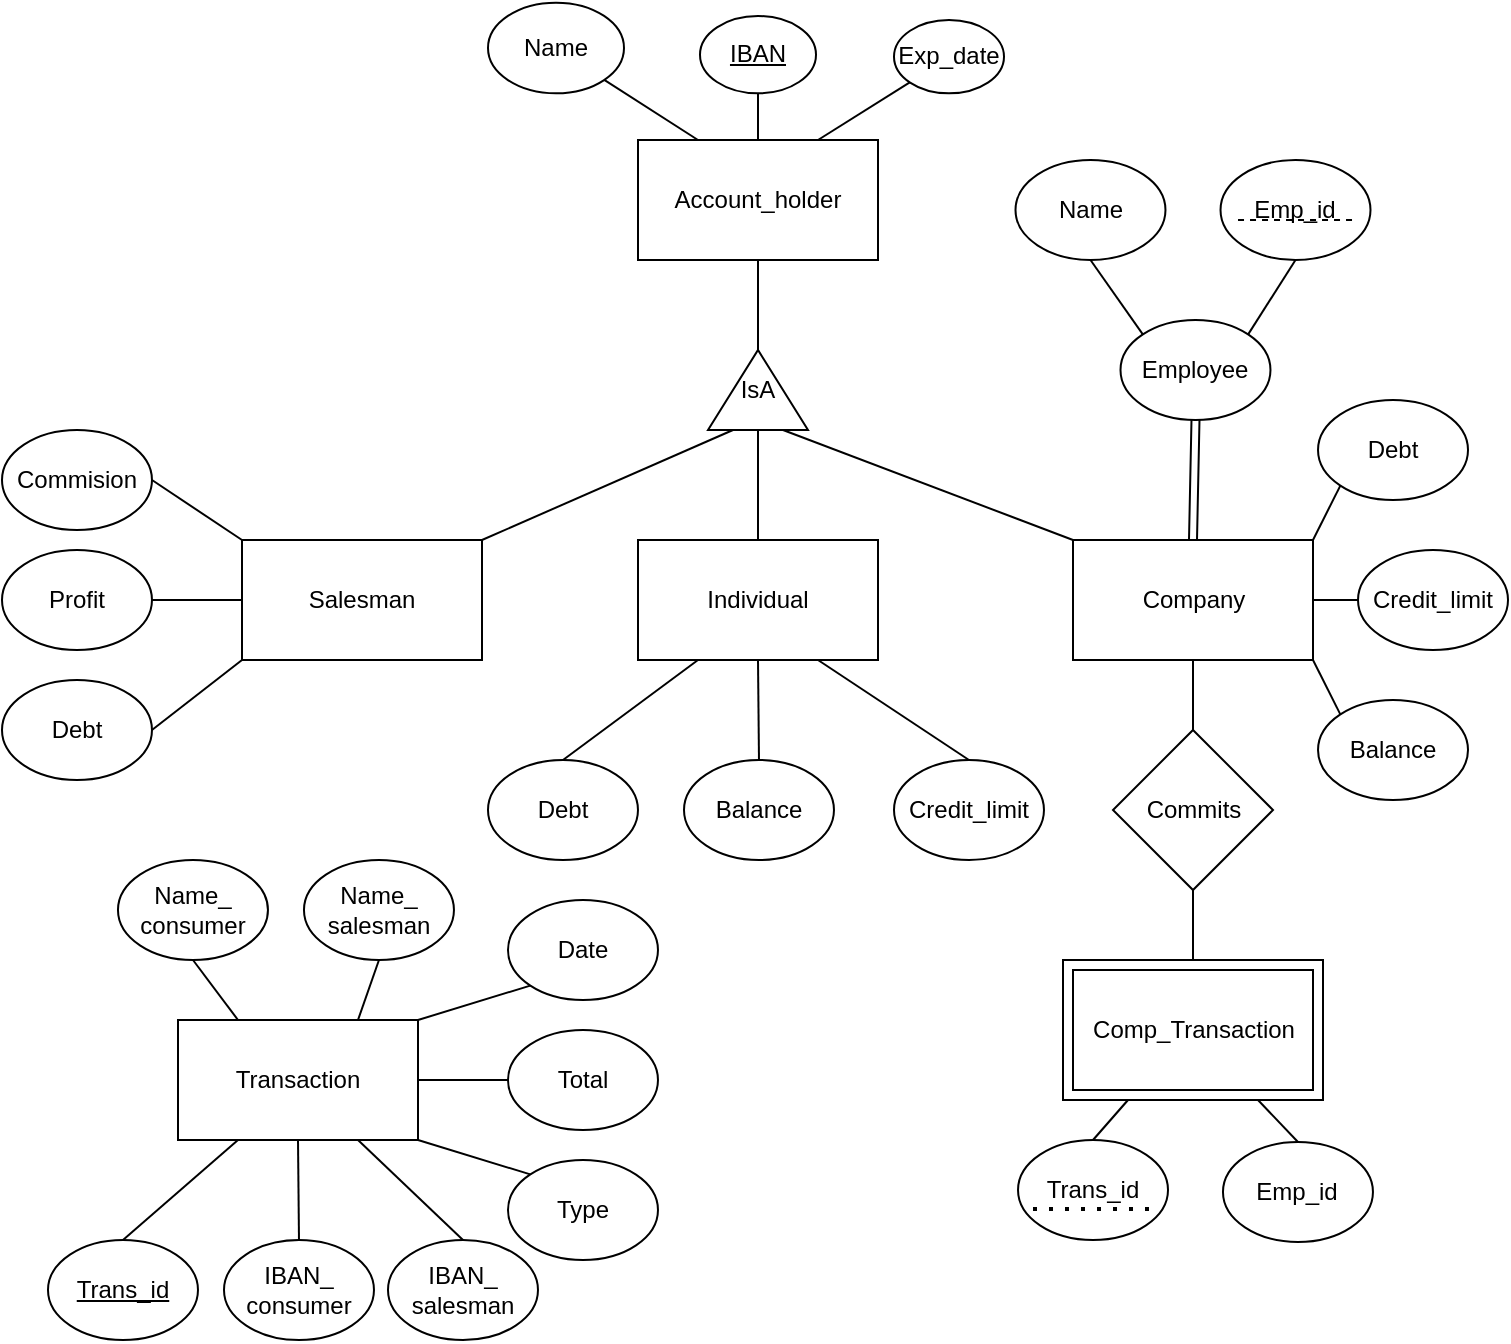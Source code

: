 <mxfile version="15.9.6" type="device"><diagram id="R2lEEEUBdFMjLlhIrx00" name="Page-1"><mxGraphModel dx="1436" dy="577" grid="1" gridSize="10" guides="1" tooltips="1" connect="1" arrows="1" fold="1" page="1" pageScale="1" pageWidth="850" pageHeight="1100" math="0" shadow="0" extFonts="Permanent Marker^https://fonts.googleapis.com/css?family=Permanent+Marker"><root><mxCell id="0"/><mxCell id="1" parent="0"/><mxCell id="X9oLBMsq0LQV78e3MIRP-1" value="Account_holder" style="rounded=0;whiteSpace=wrap;html=1;" parent="1" vertex="1"><mxGeometry x="365" y="90" width="120" height="60" as="geometry"/></mxCell><mxCell id="X9oLBMsq0LQV78e3MIRP-2" value="Salesman" style="rounded=0;whiteSpace=wrap;html=1;" parent="1" vertex="1"><mxGeometry x="167" y="290" width="120" height="60" as="geometry"/></mxCell><mxCell id="X9oLBMsq0LQV78e3MIRP-3" value="Individual" style="rounded=0;whiteSpace=wrap;html=1;" parent="1" vertex="1"><mxGeometry x="365" y="290" width="120" height="60" as="geometry"/></mxCell><mxCell id="X9oLBMsq0LQV78e3MIRP-4" value="Company" style="rounded=0;whiteSpace=wrap;html=1;" parent="1" vertex="1"><mxGeometry x="582.5" y="290" width="120" height="60" as="geometry"/></mxCell><mxCell id="X9oLBMsq0LQV78e3MIRP-11" style="edgeStyle=none;rounded=0;orthogonalLoop=1;jettySize=auto;html=1;exitX=0;exitY=0.25;exitDx=0;exitDy=0;entryX=1;entryY=0;entryDx=0;entryDy=0;endArrow=none;endFill=0;" parent="1" source="X9oLBMsq0LQV78e3MIRP-10" target="X9oLBMsq0LQV78e3MIRP-2" edge="1"><mxGeometry relative="1" as="geometry"/></mxCell><mxCell id="X9oLBMsq0LQV78e3MIRP-12" style="edgeStyle=none;rounded=0;orthogonalLoop=1;jettySize=auto;html=1;exitX=0;exitY=0.5;exitDx=0;exitDy=0;entryX=0.5;entryY=0;entryDx=0;entryDy=0;endArrow=none;endFill=0;" parent="1" source="X9oLBMsq0LQV78e3MIRP-10" target="X9oLBMsq0LQV78e3MIRP-3" edge="1"><mxGeometry relative="1" as="geometry"/></mxCell><mxCell id="X9oLBMsq0LQV78e3MIRP-13" style="edgeStyle=none;rounded=0;orthogonalLoop=1;jettySize=auto;html=1;exitX=0;exitY=0.75;exitDx=0;exitDy=0;entryX=0;entryY=0;entryDx=0;entryDy=0;endArrow=none;endFill=0;" parent="1" source="X9oLBMsq0LQV78e3MIRP-10" target="X9oLBMsq0LQV78e3MIRP-4" edge="1"><mxGeometry relative="1" as="geometry"/></mxCell><mxCell id="X9oLBMsq0LQV78e3MIRP-14" style="edgeStyle=none;rounded=0;orthogonalLoop=1;jettySize=auto;html=1;exitX=1;exitY=0.5;exitDx=0;exitDy=0;endArrow=none;endFill=0;entryX=0.5;entryY=1;entryDx=0;entryDy=0;" parent="1" source="X9oLBMsq0LQV78e3MIRP-10" target="X9oLBMsq0LQV78e3MIRP-1" edge="1"><mxGeometry relative="1" as="geometry"><mxPoint x="435" y="160" as="targetPoint"/></mxGeometry></mxCell><mxCell id="X9oLBMsq0LQV78e3MIRP-10" value="IsA" style="triangle;whiteSpace=wrap;html=1;rotation=0;direction=north;" parent="1" vertex="1"><mxGeometry x="400" y="195" width="50" height="40" as="geometry"/></mxCell><mxCell id="X9oLBMsq0LQV78e3MIRP-19" style="edgeStyle=none;rounded=0;orthogonalLoop=1;jettySize=auto;html=1;exitX=1;exitY=1;exitDx=0;exitDy=0;entryX=0.25;entryY=0;entryDx=0;entryDy=0;endArrow=none;endFill=0;" parent="1" source="X9oLBMsq0LQV78e3MIRP-16" target="X9oLBMsq0LQV78e3MIRP-1" edge="1"><mxGeometry relative="1" as="geometry"/></mxCell><mxCell id="X9oLBMsq0LQV78e3MIRP-16" value="Name" style="ellipse;whiteSpace=wrap;html=1;" parent="1" vertex="1"><mxGeometry x="290" y="21.33" width="68" height="45.34" as="geometry"/></mxCell><mxCell id="X9oLBMsq0LQV78e3MIRP-21" style="edgeStyle=none;rounded=0;orthogonalLoop=1;jettySize=auto;html=1;exitX=0;exitY=1;exitDx=0;exitDy=0;entryX=0.75;entryY=0;entryDx=0;entryDy=0;endArrow=none;endFill=0;" parent="1" source="X9oLBMsq0LQV78e3MIRP-17" target="X9oLBMsq0LQV78e3MIRP-1" edge="1"><mxGeometry relative="1" as="geometry"/></mxCell><mxCell id="X9oLBMsq0LQV78e3MIRP-17" value="Exp_date" style="ellipse;whiteSpace=wrap;html=1;" parent="1" vertex="1"><mxGeometry x="493" y="30" width="55" height="36.67" as="geometry"/></mxCell><mxCell id="X9oLBMsq0LQV78e3MIRP-20" style="edgeStyle=none;rounded=0;orthogonalLoop=1;jettySize=auto;html=1;exitX=0.5;exitY=1;exitDx=0;exitDy=0;entryX=0.5;entryY=0;entryDx=0;entryDy=0;endArrow=none;endFill=0;" parent="1" source="X9oLBMsq0LQV78e3MIRP-18" target="X9oLBMsq0LQV78e3MIRP-1" edge="1"><mxGeometry relative="1" as="geometry"/></mxCell><mxCell id="X9oLBMsq0LQV78e3MIRP-18" value="&lt;u&gt;IBAN&lt;/u&gt;" style="ellipse;whiteSpace=wrap;html=1;" parent="1" vertex="1"><mxGeometry x="396" y="28" width="58" height="38.67" as="geometry"/></mxCell><mxCell id="X9oLBMsq0LQV78e3MIRP-42" style="edgeStyle=none;rounded=0;orthogonalLoop=1;jettySize=auto;html=1;exitX=1;exitY=0.5;exitDx=0;exitDy=0;entryX=0;entryY=0;entryDx=0;entryDy=0;endArrow=none;endFill=0;" parent="1" source="X9oLBMsq0LQV78e3MIRP-24" target="X9oLBMsq0LQV78e3MIRP-2" edge="1"><mxGeometry relative="1" as="geometry"/></mxCell><mxCell id="X9oLBMsq0LQV78e3MIRP-24" value="Commision" style="ellipse;whiteSpace=wrap;html=1;" parent="1" vertex="1"><mxGeometry x="47" y="235" width="74.99" height="50" as="geometry"/></mxCell><mxCell id="X9oLBMsq0LQV78e3MIRP-46" style="edgeStyle=none;rounded=0;orthogonalLoop=1;jettySize=auto;html=1;exitX=1;exitY=0.5;exitDx=0;exitDy=0;entryX=0;entryY=1;entryDx=0;entryDy=0;endArrow=none;endFill=0;" parent="1" source="X9oLBMsq0LQV78e3MIRP-25" target="X9oLBMsq0LQV78e3MIRP-2" edge="1"><mxGeometry relative="1" as="geometry"/></mxCell><mxCell id="X9oLBMsq0LQV78e3MIRP-25" value="Debt" style="ellipse;whiteSpace=wrap;html=1;" parent="1" vertex="1"><mxGeometry x="47" y="360" width="74.99" height="50" as="geometry"/></mxCell><mxCell id="X9oLBMsq0LQV78e3MIRP-45" style="edgeStyle=none;rounded=0;orthogonalLoop=1;jettySize=auto;html=1;exitX=1;exitY=0.5;exitDx=0;exitDy=0;entryX=0;entryY=0.5;entryDx=0;entryDy=0;endArrow=none;endFill=0;" parent="1" source="X9oLBMsq0LQV78e3MIRP-26" target="X9oLBMsq0LQV78e3MIRP-2" edge="1"><mxGeometry relative="1" as="geometry"/></mxCell><mxCell id="X9oLBMsq0LQV78e3MIRP-26" value="Profit" style="ellipse;whiteSpace=wrap;html=1;" parent="1" vertex="1"><mxGeometry x="47" y="295" width="74.99" height="50" as="geometry"/></mxCell><mxCell id="X9oLBMsq0LQV78e3MIRP-47" style="edgeStyle=none;rounded=0;orthogonalLoop=1;jettySize=auto;html=1;exitX=0.5;exitY=0;exitDx=0;exitDy=0;entryX=0.25;entryY=1;entryDx=0;entryDy=0;endArrow=none;endFill=0;" parent="1" source="X9oLBMsq0LQV78e3MIRP-28" target="X9oLBMsq0LQV78e3MIRP-3" edge="1"><mxGeometry relative="1" as="geometry"/></mxCell><mxCell id="X9oLBMsq0LQV78e3MIRP-28" value="Debt" style="ellipse;whiteSpace=wrap;html=1;" parent="1" vertex="1"><mxGeometry x="290" y="400" width="74.99" height="50" as="geometry"/></mxCell><mxCell id="X9oLBMsq0LQV78e3MIRP-48" style="edgeStyle=none;rounded=0;orthogonalLoop=1;jettySize=auto;html=1;exitX=0.5;exitY=0;exitDx=0;exitDy=0;endArrow=none;endFill=0;entryX=0.5;entryY=1;entryDx=0;entryDy=0;" parent="1" source="X9oLBMsq0LQV78e3MIRP-29" target="X9oLBMsq0LQV78e3MIRP-3" edge="1"><mxGeometry relative="1" as="geometry"><mxPoint x="425" y="380" as="targetPoint"/></mxGeometry></mxCell><mxCell id="X9oLBMsq0LQV78e3MIRP-29" value="Balance" style="ellipse;whiteSpace=wrap;html=1;" parent="1" vertex="1"><mxGeometry x="388" y="400" width="74.99" height="50" as="geometry"/></mxCell><mxCell id="X9oLBMsq0LQV78e3MIRP-49" style="edgeStyle=none;rounded=0;orthogonalLoop=1;jettySize=auto;html=1;exitX=0.5;exitY=0;exitDx=0;exitDy=0;endArrow=none;endFill=0;entryX=0.75;entryY=1;entryDx=0;entryDy=0;" parent="1" source="X9oLBMsq0LQV78e3MIRP-30" target="X9oLBMsq0LQV78e3MIRP-3" edge="1"><mxGeometry relative="1" as="geometry"><mxPoint x="460" y="370" as="targetPoint"/></mxGeometry></mxCell><mxCell id="X9oLBMsq0LQV78e3MIRP-30" value="Credit_limit" style="ellipse;whiteSpace=wrap;html=1;" parent="1" vertex="1"><mxGeometry x="493" y="400" width="74.99" height="50" as="geometry"/></mxCell><mxCell id="X9oLBMsq0LQV78e3MIRP-59" style="edgeStyle=none;rounded=0;orthogonalLoop=1;jettySize=auto;html=1;exitX=0.5;exitY=1;exitDx=0;exitDy=0;entryX=0.5;entryY=0;entryDx=0;entryDy=0;endArrow=none;endFill=0;shape=link;" parent="1" source="X9oLBMsq0LQV78e3MIRP-31" target="X9oLBMsq0LQV78e3MIRP-4" edge="1"><mxGeometry relative="1" as="geometry"/></mxCell><mxCell id="X9oLBMsq0LQV78e3MIRP-60" style="edgeStyle=none;rounded=0;orthogonalLoop=1;jettySize=auto;html=1;exitX=0;exitY=0;exitDx=0;exitDy=0;endArrow=none;endFill=0;entryX=0.5;entryY=1;entryDx=0;entryDy=0;" parent="1" source="X9oLBMsq0LQV78e3MIRP-31" target="X9oLBMsq0LQV78e3MIRP-62" edge="1"><mxGeometry relative="1" as="geometry"><mxPoint x="598.76" y="140" as="targetPoint"/></mxGeometry></mxCell><mxCell id="X9oLBMsq0LQV78e3MIRP-31" value="Employee" style="ellipse;whiteSpace=wrap;html=1;" parent="1" vertex="1"><mxGeometry x="606.25" y="180" width="74.99" height="50" as="geometry"/></mxCell><mxCell id="X9oLBMsq0LQV78e3MIRP-51" style="edgeStyle=none;rounded=0;orthogonalLoop=1;jettySize=auto;html=1;exitX=0;exitY=0.5;exitDx=0;exitDy=0;entryX=1;entryY=0.5;entryDx=0;entryDy=0;endArrow=none;endFill=0;" parent="1" source="X9oLBMsq0LQV78e3MIRP-32" target="X9oLBMsq0LQV78e3MIRP-4" edge="1"><mxGeometry relative="1" as="geometry"/></mxCell><mxCell id="X9oLBMsq0LQV78e3MIRP-32" value="Credit_limit" style="ellipse;whiteSpace=wrap;html=1;" parent="1" vertex="1"><mxGeometry x="725.01" y="295" width="74.99" height="50" as="geometry"/></mxCell><mxCell id="X9oLBMsq0LQV78e3MIRP-52" style="edgeStyle=none;rounded=0;orthogonalLoop=1;jettySize=auto;html=1;exitX=0;exitY=0;exitDx=0;exitDy=0;entryX=1;entryY=1;entryDx=0;entryDy=0;endArrow=none;endFill=0;" parent="1" source="X9oLBMsq0LQV78e3MIRP-33" target="X9oLBMsq0LQV78e3MIRP-4" edge="1"><mxGeometry relative="1" as="geometry"/></mxCell><mxCell id="X9oLBMsq0LQV78e3MIRP-33" value="Balance" style="ellipse;whiteSpace=wrap;html=1;" parent="1" vertex="1"><mxGeometry x="705.01" y="370" width="74.99" height="50" as="geometry"/></mxCell><mxCell id="X9oLBMsq0LQV78e3MIRP-50" style="edgeStyle=none;rounded=0;orthogonalLoop=1;jettySize=auto;html=1;exitX=0;exitY=1;exitDx=0;exitDy=0;endArrow=none;endFill=0;entryX=1;entryY=0;entryDx=0;entryDy=0;" parent="1" source="X9oLBMsq0LQV78e3MIRP-34" target="X9oLBMsq0LQV78e3MIRP-4" edge="1"><mxGeometry relative="1" as="geometry"><mxPoint x="705.01" y="290" as="targetPoint"/></mxGeometry></mxCell><mxCell id="X9oLBMsq0LQV78e3MIRP-34" value="Debt" style="ellipse;whiteSpace=wrap;html=1;" parent="1" vertex="1"><mxGeometry x="705.01" y="220" width="74.99" height="50" as="geometry"/></mxCell><mxCell id="X9oLBMsq0LQV78e3MIRP-53" style="edgeStyle=none;rounded=0;orthogonalLoop=1;jettySize=auto;html=1;entryX=0.5;entryY=1;entryDx=0;entryDy=0;endArrow=none;endFill=0;" parent="1" source="X9oLBMsq0LQV78e3MIRP-40" target="X9oLBMsq0LQV78e3MIRP-4" edge="1"><mxGeometry relative="1" as="geometry"/></mxCell><mxCell id="X9oLBMsq0LQV78e3MIRP-40" value="Commits" style="rhombus;whiteSpace=wrap;html=1;glass=0;fillColor=none;" parent="1" vertex="1"><mxGeometry x="602.5" y="385" width="80" height="80" as="geometry"/></mxCell><mxCell id="X9oLBMsq0LQV78e3MIRP-54" style="edgeStyle=none;rounded=0;orthogonalLoop=1;jettySize=auto;html=1;exitX=0.5;exitY=0;exitDx=0;exitDy=0;entryX=0.5;entryY=1;entryDx=0;entryDy=0;endArrow=none;endFill=0;" parent="1" source="X9oLBMsq0LQV78e3MIRP-37" target="X9oLBMsq0LQV78e3MIRP-40" edge="1"><mxGeometry relative="1" as="geometry"/></mxCell><mxCell id="X9oLBMsq0LQV78e3MIRP-57" style="edgeStyle=none;rounded=0;orthogonalLoop=1;jettySize=auto;html=1;exitX=0.5;exitY=0;exitDx=0;exitDy=0;entryX=0.25;entryY=1;entryDx=0;entryDy=0;endArrow=none;endFill=0;" parent="1" source="X9oLBMsq0LQV78e3MIRP-55" target="X9oLBMsq0LQV78e3MIRP-37" edge="1"><mxGeometry relative="1" as="geometry"/></mxCell><mxCell id="X9oLBMsq0LQV78e3MIRP-55" value="Trans_id" style="ellipse;whiteSpace=wrap;html=1;" parent="1" vertex="1"><mxGeometry x="555.01" y="590" width="74.99" height="50" as="geometry"/></mxCell><mxCell id="X9oLBMsq0LQV78e3MIRP-56" value="Emp_id" style="ellipse;whiteSpace=wrap;html=1;" parent="1" vertex="1"><mxGeometry x="657.49" y="591" width="74.99" height="50" as="geometry"/></mxCell><mxCell id="X9oLBMsq0LQV78e3MIRP-58" style="edgeStyle=none;rounded=0;orthogonalLoop=1;jettySize=auto;html=1;exitX=0.75;exitY=1;exitDx=0;exitDy=0;entryX=0.5;entryY=0;entryDx=0;entryDy=0;endArrow=none;endFill=0;" parent="1" source="X9oLBMsq0LQV78e3MIRP-37" target="X9oLBMsq0LQV78e3MIRP-56" edge="1"><mxGeometry relative="1" as="geometry"/></mxCell><mxCell id="X9oLBMsq0LQV78e3MIRP-63" style="edgeStyle=none;rounded=0;orthogonalLoop=1;jettySize=auto;html=1;exitX=0.5;exitY=1;exitDx=0;exitDy=0;entryX=1;entryY=0;entryDx=0;entryDy=0;endArrow=none;endFill=0;" parent="1" source="X9oLBMsq0LQV78e3MIRP-61" target="X9oLBMsq0LQV78e3MIRP-31" edge="1"><mxGeometry relative="1" as="geometry"/></mxCell><mxCell id="X9oLBMsq0LQV78e3MIRP-61" value="Emp_id" style="ellipse;whiteSpace=wrap;html=1;" parent="1" vertex="1"><mxGeometry x="656.26" y="100" width="74.99" height="50" as="geometry"/></mxCell><mxCell id="X9oLBMsq0LQV78e3MIRP-62" value="Name" style="ellipse;whiteSpace=wrap;html=1;" parent="1" vertex="1"><mxGeometry x="553.75" y="100" width="74.99" height="50" as="geometry"/></mxCell><mxCell id="X9oLBMsq0LQV78e3MIRP-64" value="Transaction" style="rounded=0;whiteSpace=wrap;html=1;" parent="1" vertex="1"><mxGeometry x="135" y="530" width="120" height="60" as="geometry"/></mxCell><mxCell id="X9oLBMsq0LQV78e3MIRP-65" style="edgeStyle=none;rounded=0;orthogonalLoop=1;jettySize=auto;html=1;exitX=0.5;exitY=0;exitDx=0;exitDy=0;entryX=0.25;entryY=1;entryDx=0;entryDy=0;endArrow=none;endFill=0;" parent="1" source="X9oLBMsq0LQV78e3MIRP-66" target="X9oLBMsq0LQV78e3MIRP-64" edge="1"><mxGeometry relative="1" as="geometry"/></mxCell><mxCell id="X9oLBMsq0LQV78e3MIRP-66" value="&lt;u&gt;Trans_id&lt;/u&gt;" style="ellipse;whiteSpace=wrap;html=1;" parent="1" vertex="1"><mxGeometry x="70" y="640" width="74.99" height="50" as="geometry"/></mxCell><mxCell id="X9oLBMsq0LQV78e3MIRP-67" style="edgeStyle=none;rounded=0;orthogonalLoop=1;jettySize=auto;html=1;exitX=0.5;exitY=0;exitDx=0;exitDy=0;endArrow=none;endFill=0;entryX=0.5;entryY=1;entryDx=0;entryDy=0;" parent="1" source="X9oLBMsq0LQV78e3MIRP-68" target="X9oLBMsq0LQV78e3MIRP-64" edge="1"><mxGeometry relative="1" as="geometry"><mxPoint x="195" y="620" as="targetPoint"/></mxGeometry></mxCell><mxCell id="X9oLBMsq0LQV78e3MIRP-68" value="&lt;div&gt;IBAN_&lt;/div&gt;&lt;div&gt;consumer&lt;/div&gt;" style="ellipse;whiteSpace=wrap;html=1;" parent="1" vertex="1"><mxGeometry x="158" y="640" width="74.99" height="50" as="geometry"/></mxCell><mxCell id="X9oLBMsq0LQV78e3MIRP-69" style="edgeStyle=none;rounded=0;orthogonalLoop=1;jettySize=auto;html=1;exitX=0.5;exitY=0;exitDx=0;exitDy=0;endArrow=none;endFill=0;entryX=0.75;entryY=1;entryDx=0;entryDy=0;" parent="1" source="X9oLBMsq0LQV78e3MIRP-70" target="X9oLBMsq0LQV78e3MIRP-64" edge="1"><mxGeometry relative="1" as="geometry"><mxPoint x="230" y="610" as="targetPoint"/></mxGeometry></mxCell><mxCell id="X9oLBMsq0LQV78e3MIRP-70" value="&lt;div&gt;IBAN_&lt;/div&gt;&lt;div&gt;salesman&lt;br&gt;&lt;/div&gt;" style="ellipse;whiteSpace=wrap;html=1;" parent="1" vertex="1"><mxGeometry x="240" y="640" width="74.99" height="50" as="geometry"/></mxCell><mxCell id="X9oLBMsq0LQV78e3MIRP-74" style="edgeStyle=none;rounded=0;orthogonalLoop=1;jettySize=auto;html=1;exitX=0.5;exitY=1;exitDx=0;exitDy=0;entryX=0.75;entryY=0;entryDx=0;entryDy=0;endArrow=none;endFill=0;" parent="1" source="X9oLBMsq0LQV78e3MIRP-71" target="X9oLBMsq0LQV78e3MIRP-64" edge="1"><mxGeometry relative="1" as="geometry"/></mxCell><mxCell id="X9oLBMsq0LQV78e3MIRP-71" value="&lt;div&gt;Name_&lt;/div&gt;&lt;div&gt;salesman&lt;/div&gt;" style="ellipse;whiteSpace=wrap;html=1;" parent="1" vertex="1"><mxGeometry x="197.99" y="450" width="74.99" height="50" as="geometry"/></mxCell><mxCell id="X9oLBMsq0LQV78e3MIRP-73" style="edgeStyle=none;rounded=0;orthogonalLoop=1;jettySize=auto;html=1;exitX=0.5;exitY=1;exitDx=0;exitDy=0;entryX=0.25;entryY=0;entryDx=0;entryDy=0;endArrow=none;endFill=0;" parent="1" source="X9oLBMsq0LQV78e3MIRP-72" target="X9oLBMsq0LQV78e3MIRP-64" edge="1"><mxGeometry relative="1" as="geometry"/></mxCell><mxCell id="X9oLBMsq0LQV78e3MIRP-72" value="&lt;div&gt;Name_&lt;/div&gt;&lt;div&gt;consumer&lt;/div&gt;" style="ellipse;whiteSpace=wrap;html=1;" parent="1" vertex="1"><mxGeometry x="104.99" y="450" width="74.99" height="50" as="geometry"/></mxCell><mxCell id="X9oLBMsq0LQV78e3MIRP-80" style="edgeStyle=none;rounded=0;orthogonalLoop=1;jettySize=auto;html=1;exitX=0;exitY=0;exitDx=0;exitDy=0;endArrow=none;endFill=0;entryX=1;entryY=1;entryDx=0;entryDy=0;" parent="1" source="X9oLBMsq0LQV78e3MIRP-75" target="X9oLBMsq0LQV78e3MIRP-64" edge="1"><mxGeometry relative="1" as="geometry"><mxPoint x="260" y="607" as="targetPoint"/></mxGeometry></mxCell><mxCell id="X9oLBMsq0LQV78e3MIRP-75" value="Type" style="ellipse;whiteSpace=wrap;html=1;" parent="1" vertex="1"><mxGeometry x="300" y="600" width="74.99" height="50" as="geometry"/></mxCell><mxCell id="X9oLBMsq0LQV78e3MIRP-78" style="edgeStyle=none;rounded=0;orthogonalLoop=1;jettySize=auto;html=1;exitX=0;exitY=0.5;exitDx=0;exitDy=0;entryX=1;entryY=0.5;entryDx=0;entryDy=0;endArrow=none;endFill=0;" parent="1" source="X9oLBMsq0LQV78e3MIRP-76" target="X9oLBMsq0LQV78e3MIRP-64" edge="1"><mxGeometry relative="1" as="geometry"/></mxCell><mxCell id="X9oLBMsq0LQV78e3MIRP-76" value="Total" style="ellipse;whiteSpace=wrap;html=1;" parent="1" vertex="1"><mxGeometry x="300" y="535" width="74.99" height="50" as="geometry"/></mxCell><mxCell id="X9oLBMsq0LQV78e3MIRP-79" style="edgeStyle=none;rounded=0;orthogonalLoop=1;jettySize=auto;html=1;exitX=0;exitY=1;exitDx=0;exitDy=0;entryX=1;entryY=0;entryDx=0;entryDy=0;endArrow=none;endFill=0;" parent="1" source="X9oLBMsq0LQV78e3MIRP-77" target="X9oLBMsq0LQV78e3MIRP-64" edge="1"><mxGeometry relative="1" as="geometry"/></mxCell><mxCell id="X9oLBMsq0LQV78e3MIRP-77" value="Date" style="ellipse;whiteSpace=wrap;html=1;" parent="1" vertex="1"><mxGeometry x="300" y="470" width="74.99" height="50" as="geometry"/></mxCell><mxCell id="vFa7selqoP4k5XlQPrLw-3" value="" style="endArrow=none;dashed=1;html=1;dashPattern=1 3;strokeWidth=2;rounded=0;" parent="1" edge="1"><mxGeometry width="50" height="50" relative="1" as="geometry"><mxPoint x="562.5" y="624.5" as="sourcePoint"/><mxPoint x="622.5" y="624.5" as="targetPoint"/></mxGeometry></mxCell><mxCell id="vFa7selqoP4k5XlQPrLw-4" value="" style="endArrow=none;dashed=1;html=1;rounded=0;" parent="1" edge="1"><mxGeometry width="50" height="50" relative="1" as="geometry"><mxPoint x="665.01" y="130" as="sourcePoint"/><mxPoint x="725.01" y="130" as="targetPoint"/></mxGeometry></mxCell><mxCell id="FoSjwyFtCdxAGBw-ufiF-2" value="" style="group" vertex="1" connectable="0" parent="1"><mxGeometry x="577.5" y="500" width="130" height="70" as="geometry"/></mxCell><mxCell id="X9oLBMsq0LQV78e3MIRP-15" value="" style="rounded=0;whiteSpace=wrap;html=1;glass=0;" parent="FoSjwyFtCdxAGBw-ufiF-2" vertex="1"><mxGeometry x="5" y="5" width="120" height="60" as="geometry"/></mxCell><mxCell id="X9oLBMsq0LQV78e3MIRP-37" value="Comp_Transaction" style="rounded=0;whiteSpace=wrap;html=1;glass=0;fillColor=none;" parent="FoSjwyFtCdxAGBw-ufiF-2" vertex="1"><mxGeometry width="130" height="70" as="geometry"/></mxCell></root></mxGraphModel></diagram></mxfile>